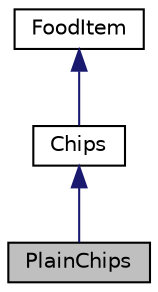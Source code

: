 digraph "PlainChips"
{
 // LATEX_PDF_SIZE
  edge [fontname="Helvetica",fontsize="10",labelfontname="Helvetica",labelfontsize="10"];
  node [fontname="Helvetica",fontsize="10",shape=record];
  Node1 [label="PlainChips",height=0.2,width=0.4,color="black", fillcolor="grey75", style="filled", fontcolor="black",tooltip="Represents a specific type of chips: plain chips."];
  Node2 -> Node1 [dir="back",color="midnightblue",fontsize="10",style="solid",fontname="Helvetica"];
  Node2 [label="Chips",height=0.2,width=0.4,color="black", fillcolor="white", style="filled",URL="$classChips.html",tooltip="Represents a type of food item: chips."];
  Node3 -> Node2 [dir="back",color="midnightblue",fontsize="10",style="solid",fontname="Helvetica"];
  Node3 [label="FoodItem",height=0.2,width=0.4,color="black", fillcolor="white", style="filled",URL="$classFoodItem.html",tooltip="Represents a food item that can be cooked."];
}
